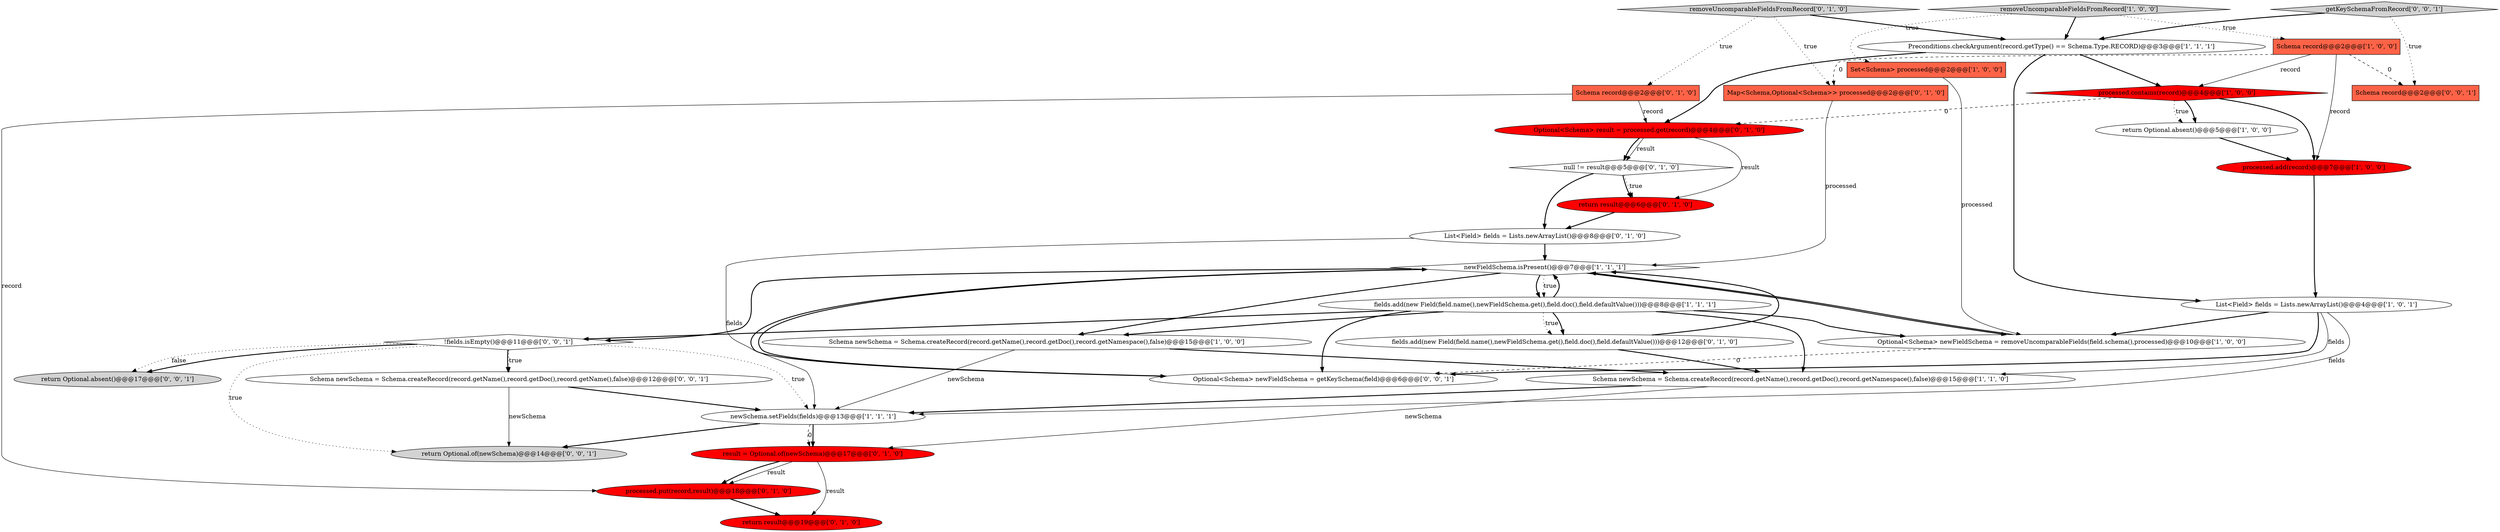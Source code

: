 digraph {
5 [style = filled, label = "Schema record@@@2@@@['1', '0', '0']", fillcolor = tomato, shape = box image = "AAA1AAABBB1BBB"];
6 [style = filled, label = "processed.contains(record)@@@4@@@['1', '0', '0']", fillcolor = red, shape = diamond image = "AAA1AAABBB1BBB"];
30 [style = filled, label = "Schema record@@@2@@@['0', '0', '1']", fillcolor = tomato, shape = box image = "AAA0AAABBB3BBB"];
0 [style = filled, label = "Set<Schema> processed@@@2@@@['1', '0', '0']", fillcolor = tomato, shape = box image = "AAA0AAABBB1BBB"];
2 [style = filled, label = "Optional<Schema> newFieldSchema = removeUncomparableFields(field.schema(),processed)@@@10@@@['1', '0', '0']", fillcolor = white, shape = ellipse image = "AAA0AAABBB1BBB"];
31 [style = filled, label = "Schema newSchema = Schema.createRecord(record.getName(),record.getDoc(),record.getName(),false)@@@12@@@['0', '0', '1']", fillcolor = white, shape = ellipse image = "AAA0AAABBB3BBB"];
4 [style = filled, label = "newFieldSchema.isPresent()@@@7@@@['1', '1', '1']", fillcolor = white, shape = diamond image = "AAA0AAABBB1BBB"];
22 [style = filled, label = "Optional<Schema> result = processed.get(record)@@@4@@@['0', '1', '0']", fillcolor = red, shape = ellipse image = "AAA1AAABBB2BBB"];
10 [style = filled, label = "removeUncomparableFieldsFromRecord['1', '0', '0']", fillcolor = lightgray, shape = diamond image = "AAA0AAABBB1BBB"];
19 [style = filled, label = "processed.put(record,result)@@@18@@@['0', '1', '0']", fillcolor = red, shape = ellipse image = "AAA1AAABBB2BBB"];
16 [style = filled, label = "removeUncomparableFieldsFromRecord['0', '1', '0']", fillcolor = lightgray, shape = diamond image = "AAA0AAABBB2BBB"];
7 [style = filled, label = "Preconditions.checkArgument(record.getType() == Schema.Type.RECORD)@@@3@@@['1', '1', '1']", fillcolor = white, shape = ellipse image = "AAA0AAABBB1BBB"];
24 [style = filled, label = "return result@@@19@@@['0', '1', '0']", fillcolor = red, shape = ellipse image = "AAA1AAABBB2BBB"];
17 [style = filled, label = "result = Optional.of(newSchema)@@@17@@@['0', '1', '0']", fillcolor = red, shape = ellipse image = "AAA1AAABBB2BBB"];
18 [style = filled, label = "return result@@@6@@@['0', '1', '0']", fillcolor = red, shape = ellipse image = "AAA1AAABBB2BBB"];
1 [style = filled, label = "List<Field> fields = Lists.newArrayList()@@@4@@@['1', '0', '1']", fillcolor = white, shape = ellipse image = "AAA0AAABBB1BBB"];
23 [style = filled, label = "fields.add(new Field(field.name(),newFieldSchema.get(),field.doc(),field.defaultValue()))@@@12@@@['0', '1', '0']", fillcolor = white, shape = ellipse image = "AAA0AAABBB2BBB"];
15 [style = filled, label = "List<Field> fields = Lists.newArrayList()@@@8@@@['0', '1', '0']", fillcolor = white, shape = ellipse image = "AAA0AAABBB2BBB"];
12 [style = filled, label = "fields.add(new Field(field.name(),newFieldSchema.get(),field.doc(),field.defaultValue()))@@@8@@@['1', '1', '1']", fillcolor = white, shape = ellipse image = "AAA0AAABBB1BBB"];
20 [style = filled, label = "null != result@@@5@@@['0', '1', '0']", fillcolor = white, shape = diamond image = "AAA0AAABBB2BBB"];
8 [style = filled, label = "Schema newSchema = Schema.createRecord(record.getName(),record.getDoc(),record.getNamespace(),false)@@@15@@@['1', '1', '0']", fillcolor = white, shape = ellipse image = "AAA0AAABBB1BBB"];
26 [style = filled, label = "Optional<Schema> newFieldSchema = getKeySchema(field)@@@6@@@['0', '0', '1']", fillcolor = white, shape = ellipse image = "AAA0AAABBB3BBB"];
28 [style = filled, label = "return Optional.absent()@@@17@@@['0', '0', '1']", fillcolor = lightgray, shape = ellipse image = "AAA0AAABBB3BBB"];
11 [style = filled, label = "return Optional.absent()@@@5@@@['1', '0', '0']", fillcolor = white, shape = ellipse image = "AAA0AAABBB1BBB"];
13 [style = filled, label = "processed.add(record)@@@7@@@['1', '0', '0']", fillcolor = red, shape = ellipse image = "AAA1AAABBB1BBB"];
25 [style = filled, label = "getKeySchemaFromRecord['0', '0', '1']", fillcolor = lightgray, shape = diamond image = "AAA0AAABBB3BBB"];
14 [style = filled, label = "Schema record@@@2@@@['0', '1', '0']", fillcolor = tomato, shape = box image = "AAA0AAABBB2BBB"];
27 [style = filled, label = "!fields.isEmpty()@@@11@@@['0', '0', '1']", fillcolor = white, shape = diamond image = "AAA0AAABBB3BBB"];
9 [style = filled, label = "Schema newSchema = Schema.createRecord(record.getName(),record.getDoc(),record.getNamespace(),false)@@@15@@@['1', '0', '0']", fillcolor = white, shape = ellipse image = "AAA0AAABBB1BBB"];
21 [style = filled, label = "Map<Schema,Optional<Schema>> processed@@@2@@@['0', '1', '0']", fillcolor = tomato, shape = box image = "AAA1AAABBB2BBB"];
3 [style = filled, label = "newSchema.setFields(fields)@@@13@@@['1', '1', '1']", fillcolor = white, shape = ellipse image = "AAA0AAABBB1BBB"];
29 [style = filled, label = "return Optional.of(newSchema)@@@14@@@['0', '0', '1']", fillcolor = lightgray, shape = ellipse image = "AAA0AAABBB3BBB"];
4->9 [style = bold, label=""];
7->1 [style = bold, label=""];
1->3 [style = solid, label="fields"];
3->17 [style = dashed, label="0"];
12->23 [style = dotted, label="true"];
27->28 [style = bold, label=""];
31->29 [style = solid, label="newSchema"];
8->3 [style = bold, label=""];
18->15 [style = bold, label=""];
16->7 [style = bold, label=""];
23->4 [style = bold, label=""];
4->26 [style = bold, label=""];
27->31 [style = bold, label=""];
17->19 [style = solid, label="result"];
5->6 [style = solid, label="record"];
4->2 [style = bold, label=""];
12->26 [style = bold, label=""];
9->3 [style = solid, label="newSchema"];
23->8 [style = bold, label=""];
12->9 [style = bold, label=""];
9->8 [style = bold, label=""];
2->4 [style = bold, label=""];
10->7 [style = bold, label=""];
1->26 [style = bold, label=""];
17->19 [style = bold, label=""];
26->4 [style = bold, label=""];
13->1 [style = bold, label=""];
25->7 [style = bold, label=""];
10->5 [style = dotted, label="true"];
27->3 [style = dotted, label="true"];
6->22 [style = dashed, label="0"];
19->24 [style = bold, label=""];
14->22 [style = solid, label="record"];
20->18 [style = bold, label=""];
22->18 [style = solid, label="result"];
7->22 [style = bold, label=""];
12->2 [style = bold, label=""];
15->3 [style = solid, label="fields"];
22->20 [style = solid, label="result"];
22->20 [style = bold, label=""];
14->19 [style = solid, label="record"];
12->4 [style = bold, label=""];
27->29 [style = dotted, label="true"];
12->8 [style = bold, label=""];
27->31 [style = dotted, label="true"];
6->11 [style = bold, label=""];
6->13 [style = bold, label=""];
11->13 [style = bold, label=""];
7->6 [style = bold, label=""];
4->27 [style = bold, label=""];
15->4 [style = bold, label=""];
16->14 [style = dotted, label="true"];
27->28 [style = dotted, label="false"];
20->18 [style = dotted, label="true"];
5->21 [style = dashed, label="0"];
4->12 [style = bold, label=""];
21->4 [style = solid, label="processed"];
3->17 [style = bold, label=""];
10->0 [style = dotted, label="true"];
16->21 [style = dotted, label="true"];
17->24 [style = solid, label="result"];
1->2 [style = bold, label=""];
12->23 [style = bold, label=""];
1->8 [style = solid, label="fields"];
6->11 [style = dotted, label="true"];
2->26 [style = dashed, label="0"];
31->3 [style = bold, label=""];
4->12 [style = dotted, label="true"];
25->30 [style = dotted, label="true"];
20->15 [style = bold, label=""];
12->27 [style = bold, label=""];
3->29 [style = bold, label=""];
8->17 [style = solid, label="newSchema"];
5->30 [style = dashed, label="0"];
0->2 [style = solid, label="processed"];
5->13 [style = solid, label="record"];
}
